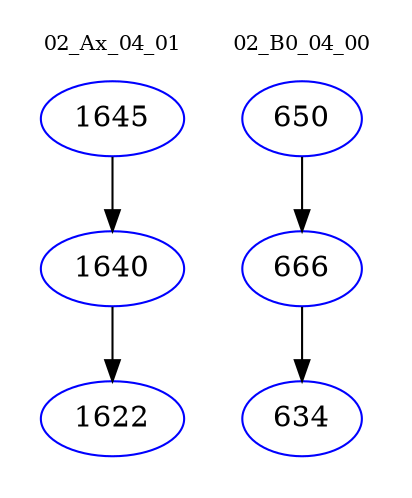 digraph{
subgraph cluster_0 {
color = white
label = "02_Ax_04_01";
fontsize=10;
T0_1645 [label="1645", color="blue"]
T0_1645 -> T0_1640 [color="black"]
T0_1640 [label="1640", color="blue"]
T0_1640 -> T0_1622 [color="black"]
T0_1622 [label="1622", color="blue"]
}
subgraph cluster_1 {
color = white
label = "02_B0_04_00";
fontsize=10;
T1_650 [label="650", color="blue"]
T1_650 -> T1_666 [color="black"]
T1_666 [label="666", color="blue"]
T1_666 -> T1_634 [color="black"]
T1_634 [label="634", color="blue"]
}
}
